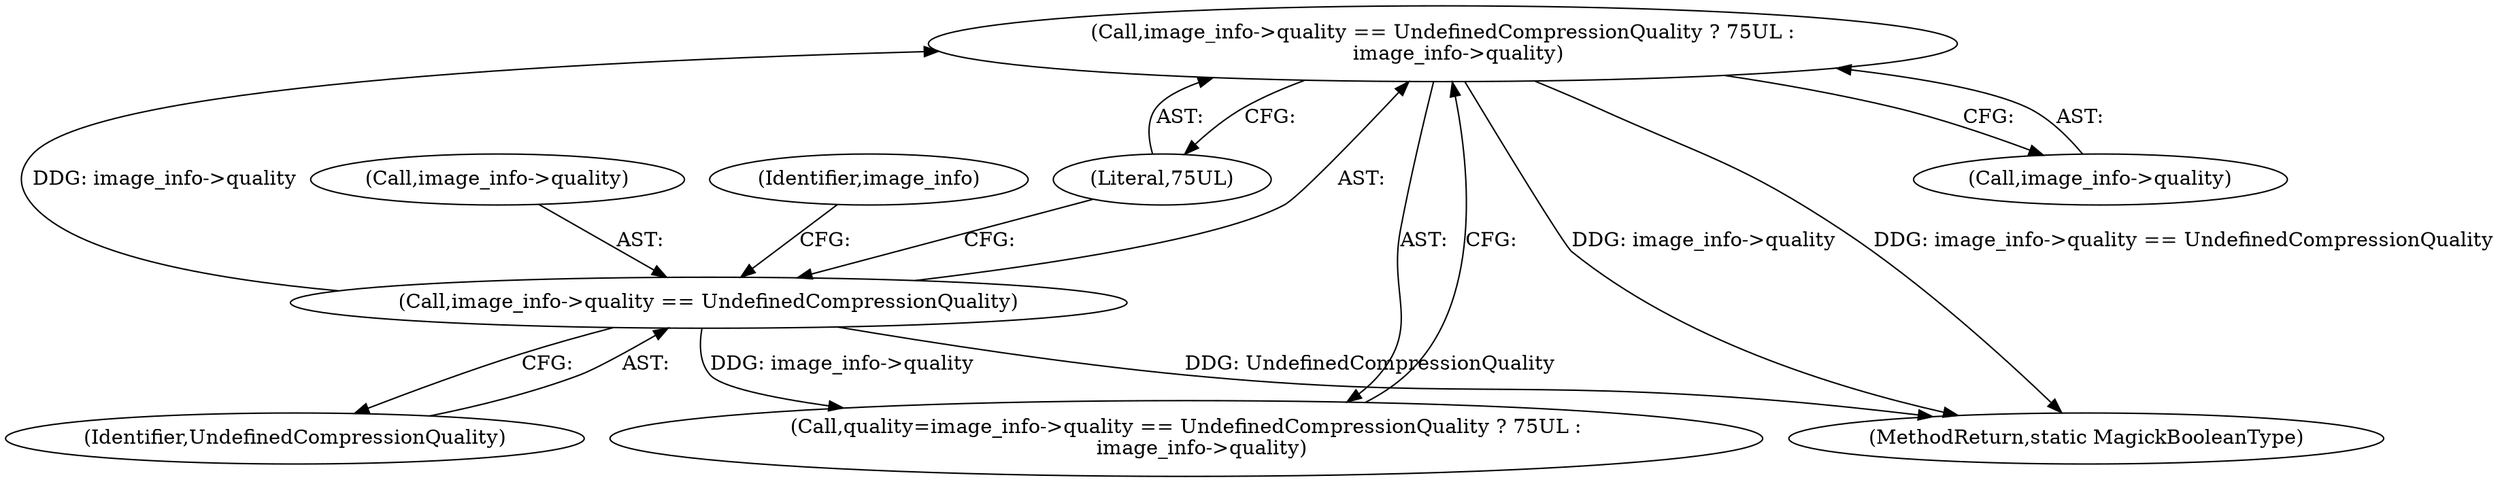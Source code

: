 digraph "0_ImageMagick_816ecab6c532ae086ff4186b3eaf4aa7092d536f@pointer" {
"1006520" [label="(Call,image_info->quality == UndefinedCompressionQuality ? 75UL :\n     image_info->quality)"];
"1006521" [label="(Call,image_info->quality == UndefinedCompressionQuality)"];
"1006522" [label="(Call,image_info->quality)"];
"1006518" [label="(Call,quality=image_info->quality == UndefinedCompressionQuality ? 75UL :\n     image_info->quality)"];
"1006520" [label="(Call,image_info->quality == UndefinedCompressionQuality ? 75UL :\n     image_info->quality)"];
"1006528" [label="(Identifier,image_info)"];
"1009779" [label="(MethodReturn,static MagickBooleanType)"];
"1006521" [label="(Call,image_info->quality == UndefinedCompressionQuality)"];
"1006526" [label="(Literal,75UL)"];
"1006525" [label="(Identifier,UndefinedCompressionQuality)"];
"1006527" [label="(Call,image_info->quality)"];
"1006520" -> "1006518"  [label="AST: "];
"1006520" -> "1006526"  [label="CFG: "];
"1006520" -> "1006527"  [label="CFG: "];
"1006521" -> "1006520"  [label="AST: "];
"1006526" -> "1006520"  [label="AST: "];
"1006527" -> "1006520"  [label="AST: "];
"1006518" -> "1006520"  [label="CFG: "];
"1006520" -> "1009779"  [label="DDG: image_info->quality == UndefinedCompressionQuality"];
"1006520" -> "1009779"  [label="DDG: image_info->quality"];
"1006521" -> "1006520"  [label="DDG: image_info->quality"];
"1006521" -> "1006525"  [label="CFG: "];
"1006522" -> "1006521"  [label="AST: "];
"1006525" -> "1006521"  [label="AST: "];
"1006526" -> "1006521"  [label="CFG: "];
"1006528" -> "1006521"  [label="CFG: "];
"1006521" -> "1009779"  [label="DDG: UndefinedCompressionQuality"];
"1006521" -> "1006518"  [label="DDG: image_info->quality"];
}
